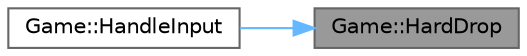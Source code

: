 digraph "Game::HardDrop"
{
 // INTERACTIVE_SVG=YES
 // LATEX_PDF_SIZE
  bgcolor="transparent";
  edge [fontname=Helvetica,fontsize=10,labelfontname=Helvetica,labelfontsize=10];
  node [fontname=Helvetica,fontsize=10,shape=box,height=0.2,width=0.4];
  rankdir="RL";
  Node1 [id="Node000001",label="Game::HardDrop",height=0.2,width=0.4,color="gray40", fillcolor="grey60", style="filled", fontcolor="black",tooltip="Thả khối xuống đáy nhanh chóng."];
  Node1 -> Node2 [id="edge1_Node000001_Node000002",dir="back",color="steelblue1",style="solid",tooltip=" "];
  Node2 [id="Node000002",label="Game::HandleInput",height=0.2,width=0.4,color="grey40", fillcolor="white", style="filled",URL="$class_game.html#a6cb82eaece4e30724f3fe4e0d4bde5fc",tooltip="Xử lý các thao tác từ người chơi như di chuyển, xoay, thả nhanh."];
}
